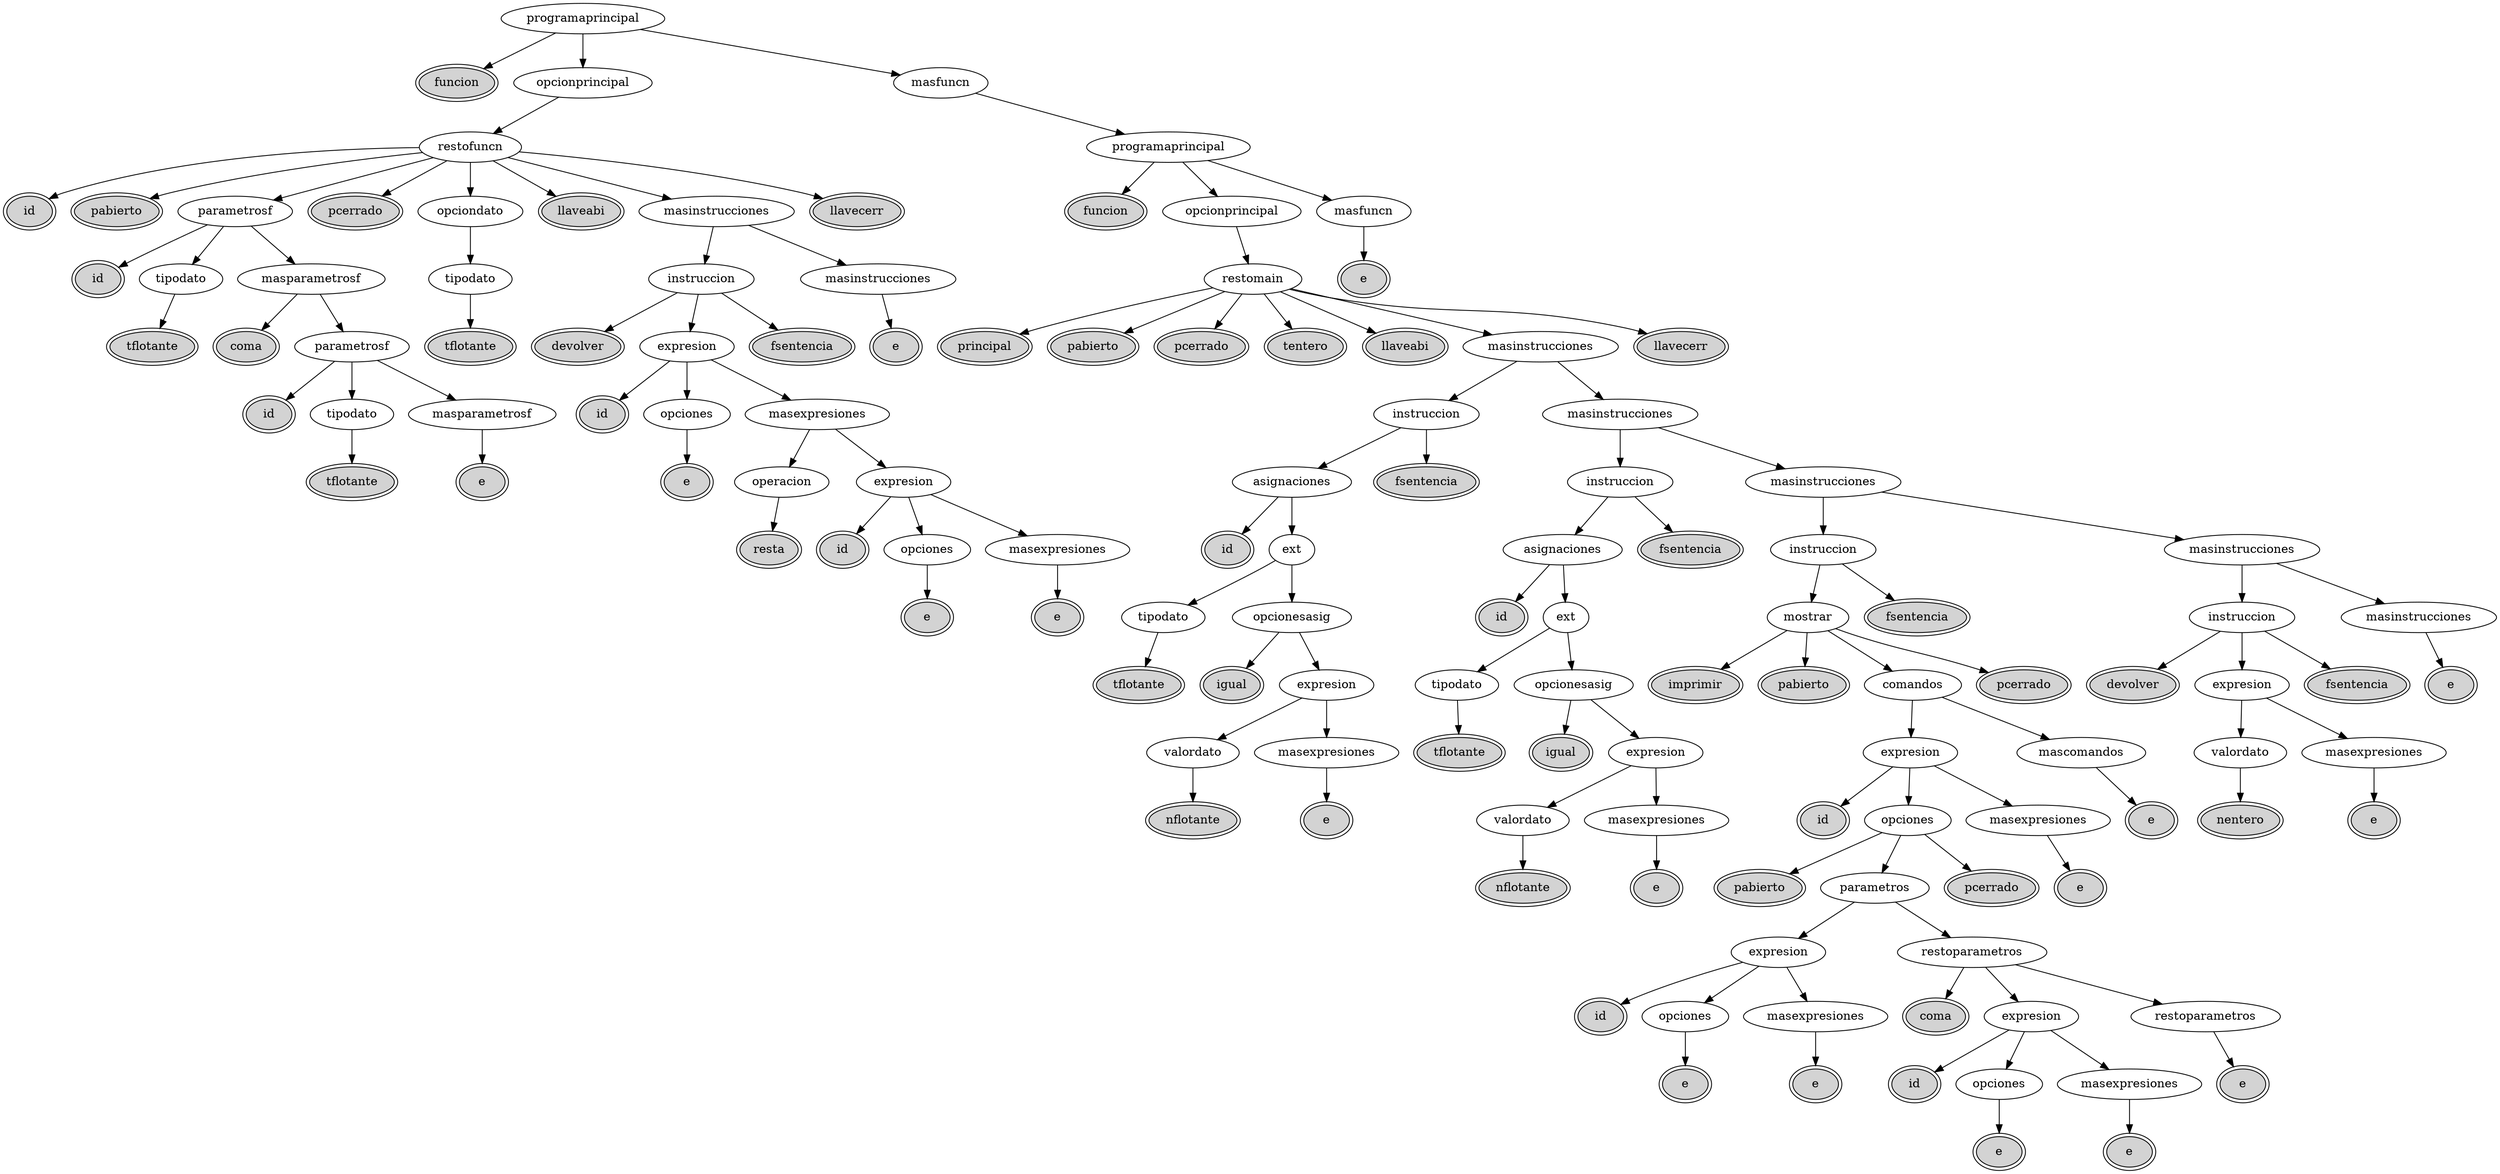 digraph {
	1 [label=programaprincipal fillcolor=white style=filled]
	1 -> 2
	2 [label=funcion fillcolor=lightgrey peripheries=2 style=filled]
	1 -> 3
	3 [label=opcionprincipal fillcolor=white style=filled]
	3 -> 5
	5 [label=restofuncn fillcolor=white style=filled]
	5 -> 6
	6 [label=id fillcolor=lightgrey peripheries=2 style=filled]
	5 -> 7
	7 [label=pabierto fillcolor=lightgrey peripheries=2 style=filled]
	5 -> 8
	8 [label=parametrosf fillcolor=white style=filled]
	8 -> 14
	14 [label=id fillcolor=lightgrey peripheries=2 style=filled]
	8 -> 15
	15 [label=tipodato fillcolor=white style=filled]
	15 -> 17
	17 [label=tflotante fillcolor=lightgrey peripheries=2 style=filled]
	8 -> 16
	16 [label=masparametrosf fillcolor=white style=filled]
	16 -> 18
	18 [label=coma fillcolor=lightgrey peripheries=2 style=filled]
	16 -> 19
	19 [label=parametrosf fillcolor=white style=filled]
	19 -> 20
	20 [label=id fillcolor=lightgrey peripheries=2 style=filled]
	19 -> 21
	21 [label=tipodato fillcolor=white style=filled]
	21 -> 23
	23 [label=tflotante fillcolor=lightgrey peripheries=2 style=filled]
	19 -> 22
	22 [label=masparametrosf fillcolor=white style=filled]
	22 -> 24
	24 [label=e fillcolor=lightgrey peripheries=2 style=filled]
	5 -> 9
	9 [label=pcerrado fillcolor=lightgrey peripheries=2 style=filled]
	5 -> 10
	10 [label=opciondato fillcolor=white style=filled]
	10 -> 25
	25 [label=tipodato fillcolor=white style=filled]
	25 -> 26
	26 [label=tflotante fillcolor=lightgrey peripheries=2 style=filled]
	5 -> 11
	11 [label=llaveabi fillcolor=lightgrey peripheries=2 style=filled]
	5 -> 12
	12 [label=masinstrucciones fillcolor=white style=filled]
	12 -> 27
	27 [label=instruccion fillcolor=white style=filled]
	27 -> 29
	29 [label=devolver fillcolor=lightgrey peripheries=2 style=filled]
	27 -> 30
	30 [label=expresion fillcolor=white style=filled]
	30 -> 32
	32 [label=id fillcolor=lightgrey peripheries=2 style=filled]
	30 -> 33
	33 [label=opciones fillcolor=white style=filled]
	33 -> 35
	35 [label=e fillcolor=lightgrey peripheries=2 style=filled]
	30 -> 34
	34 [label=masexpresiones fillcolor=white style=filled]
	34 -> 36
	36 [label=operacion fillcolor=white style=filled]
	36 -> 38
	38 [label=resta fillcolor=lightgrey peripheries=2 style=filled]
	34 -> 37
	37 [label=expresion fillcolor=white style=filled]
	37 -> 39
	39 [label=id fillcolor=lightgrey peripheries=2 style=filled]
	37 -> 40
	40 [label=opciones fillcolor=white style=filled]
	40 -> 42
	42 [label=e fillcolor=lightgrey peripheries=2 style=filled]
	37 -> 41
	41 [label=masexpresiones fillcolor=white style=filled]
	41 -> 43
	43 [label=e fillcolor=lightgrey peripheries=2 style=filled]
	27 -> 31
	31 [label=fsentencia fillcolor=lightgrey peripheries=2 style=filled]
	12 -> 28
	28 [label=masinstrucciones fillcolor=white style=filled]
	28 -> 44
	44 [label=e fillcolor=lightgrey peripheries=2 style=filled]
	5 -> 13
	13 [label=llavecerr fillcolor=lightgrey peripheries=2 style=filled]
	1 -> 4
	4 [label=masfuncn fillcolor=white style=filled]
	4 -> 45
	45 [label=programaprincipal fillcolor=white style=filled]
	45 -> 46
	46 [label=funcion fillcolor=lightgrey peripheries=2 style=filled]
	45 -> 47
	47 [label=opcionprincipal fillcolor=white style=filled]
	47 -> 49
	49 [label=restomain fillcolor=white style=filled]
	49 -> 50
	50 [label=principal fillcolor=lightgrey peripheries=2 style=filled]
	49 -> 51
	51 [label=pabierto fillcolor=lightgrey peripheries=2 style=filled]
	49 -> 52
	52 [label=pcerrado fillcolor=lightgrey peripheries=2 style=filled]
	49 -> 53
	53 [label=tentero fillcolor=lightgrey peripheries=2 style=filled]
	49 -> 54
	54 [label=llaveabi fillcolor=lightgrey peripheries=2 style=filled]
	49 -> 55
	55 [label=masinstrucciones fillcolor=white style=filled]
	55 -> 57
	57 [label=instruccion fillcolor=white style=filled]
	57 -> 59
	59 [label=asignaciones fillcolor=white style=filled]
	59 -> 61
	61 [label=id fillcolor=lightgrey peripheries=2 style=filled]
	59 -> 62
	62 [label=ext fillcolor=white style=filled]
	62 -> 63
	63 [label=tipodato fillcolor=white style=filled]
	63 -> 65
	65 [label=tflotante fillcolor=lightgrey peripheries=2 style=filled]
	62 -> 64
	64 [label=opcionesasig fillcolor=white style=filled]
	64 -> 66
	66 [label=igual fillcolor=lightgrey peripheries=2 style=filled]
	64 -> 67
	67 [label=expresion fillcolor=white style=filled]
	67 -> 68
	68 [label=valordato fillcolor=white style=filled]
	68 -> 70
	70 [label=nflotante fillcolor=lightgrey peripheries=2 style=filled]
	67 -> 69
	69 [label=masexpresiones fillcolor=white style=filled]
	69 -> 71
	71 [label=e fillcolor=lightgrey peripheries=2 style=filled]
	57 -> 60
	60 [label=fsentencia fillcolor=lightgrey peripheries=2 style=filled]
	55 -> 58
	58 [label=masinstrucciones fillcolor=white style=filled]
	58 -> 72
	72 [label=instruccion fillcolor=white style=filled]
	72 -> 74
	74 [label=asignaciones fillcolor=white style=filled]
	74 -> 76
	76 [label=id fillcolor=lightgrey peripheries=2 style=filled]
	74 -> 77
	77 [label=ext fillcolor=white style=filled]
	77 -> 78
	78 [label=tipodato fillcolor=white style=filled]
	78 -> 80
	80 [label=tflotante fillcolor=lightgrey peripheries=2 style=filled]
	77 -> 79
	79 [label=opcionesasig fillcolor=white style=filled]
	79 -> 81
	81 [label=igual fillcolor=lightgrey peripheries=2 style=filled]
	79 -> 82
	82 [label=expresion fillcolor=white style=filled]
	82 -> 83
	83 [label=valordato fillcolor=white style=filled]
	83 -> 85
	85 [label=nflotante fillcolor=lightgrey peripheries=2 style=filled]
	82 -> 84
	84 [label=masexpresiones fillcolor=white style=filled]
	84 -> 86
	86 [label=e fillcolor=lightgrey peripheries=2 style=filled]
	72 -> 75
	75 [label=fsentencia fillcolor=lightgrey peripheries=2 style=filled]
	58 -> 73
	73 [label=masinstrucciones fillcolor=white style=filled]
	73 -> 87
	87 [label=instruccion fillcolor=white style=filled]
	87 -> 89
	89 [label=mostrar fillcolor=white style=filled]
	89 -> 91
	91 [label=imprimir fillcolor=lightgrey peripheries=2 style=filled]
	89 -> 92
	92 [label=pabierto fillcolor=lightgrey peripheries=2 style=filled]
	89 -> 93
	93 [label=comandos fillcolor=white style=filled]
	93 -> 95
	95 [label=expresion fillcolor=white style=filled]
	95 -> 97
	97 [label=id fillcolor=lightgrey peripheries=2 style=filled]
	95 -> 98
	98 [label=opciones fillcolor=white style=filled]
	98 -> 100
	100 [label=pabierto fillcolor=lightgrey peripheries=2 style=filled]
	98 -> 101
	101 [label=parametros fillcolor=white style=filled]
	101 -> 103
	103 [label=expresion fillcolor=white style=filled]
	103 -> 105
	105 [label=id fillcolor=lightgrey peripheries=2 style=filled]
	103 -> 106
	106 [label=opciones fillcolor=white style=filled]
	106 -> 108
	108 [label=e fillcolor=lightgrey peripheries=2 style=filled]
	103 -> 107
	107 [label=masexpresiones fillcolor=white style=filled]
	107 -> 109
	109 [label=e fillcolor=lightgrey peripheries=2 style=filled]
	101 -> 104
	104 [label=restoparametros fillcolor=white style=filled]
	104 -> 110
	110 [label=coma fillcolor=lightgrey peripheries=2 style=filled]
	104 -> 111
	111 [label=expresion fillcolor=white style=filled]
	111 -> 113
	113 [label=id fillcolor=lightgrey peripheries=2 style=filled]
	111 -> 114
	114 [label=opciones fillcolor=white style=filled]
	114 -> 116
	116 [label=e fillcolor=lightgrey peripheries=2 style=filled]
	111 -> 115
	115 [label=masexpresiones fillcolor=white style=filled]
	115 -> 117
	117 [label=e fillcolor=lightgrey peripheries=2 style=filled]
	104 -> 112
	112 [label=restoparametros fillcolor=white style=filled]
	112 -> 118
	118 [label=e fillcolor=lightgrey peripheries=2 style=filled]
	98 -> 102
	102 [label=pcerrado fillcolor=lightgrey peripheries=2 style=filled]
	95 -> 99
	99 [label=masexpresiones fillcolor=white style=filled]
	99 -> 119
	119 [label=e fillcolor=lightgrey peripheries=2 style=filled]
	93 -> 96
	96 [label=mascomandos fillcolor=white style=filled]
	96 -> 120
	120 [label=e fillcolor=lightgrey peripheries=2 style=filled]
	89 -> 94
	94 [label=pcerrado fillcolor=lightgrey peripheries=2 style=filled]
	87 -> 90
	90 [label=fsentencia fillcolor=lightgrey peripheries=2 style=filled]
	73 -> 88
	88 [label=masinstrucciones fillcolor=white style=filled]
	88 -> 121
	121 [label=instruccion fillcolor=white style=filled]
	121 -> 123
	123 [label=devolver fillcolor=lightgrey peripheries=2 style=filled]
	121 -> 124
	124 [label=expresion fillcolor=white style=filled]
	124 -> 126
	126 [label=valordato fillcolor=white style=filled]
	126 -> 128
	128 [label=nentero fillcolor=lightgrey peripheries=2 style=filled]
	124 -> 127
	127 [label=masexpresiones fillcolor=white style=filled]
	127 -> 129
	129 [label=e fillcolor=lightgrey peripheries=2 style=filled]
	121 -> 125
	125 [label=fsentencia fillcolor=lightgrey peripheries=2 style=filled]
	88 -> 122
	122 [label=masinstrucciones fillcolor=white style=filled]
	122 -> 130
	130 [label=e fillcolor=lightgrey peripheries=2 style=filled]
	49 -> 56
	56 [label=llavecerr fillcolor=lightgrey peripheries=2 style=filled]
	45 -> 48
	48 [label=masfuncn fillcolor=white style=filled]
	48 -> 131
	131 [label=e fillcolor=lightgrey peripheries=2 style=filled]
}